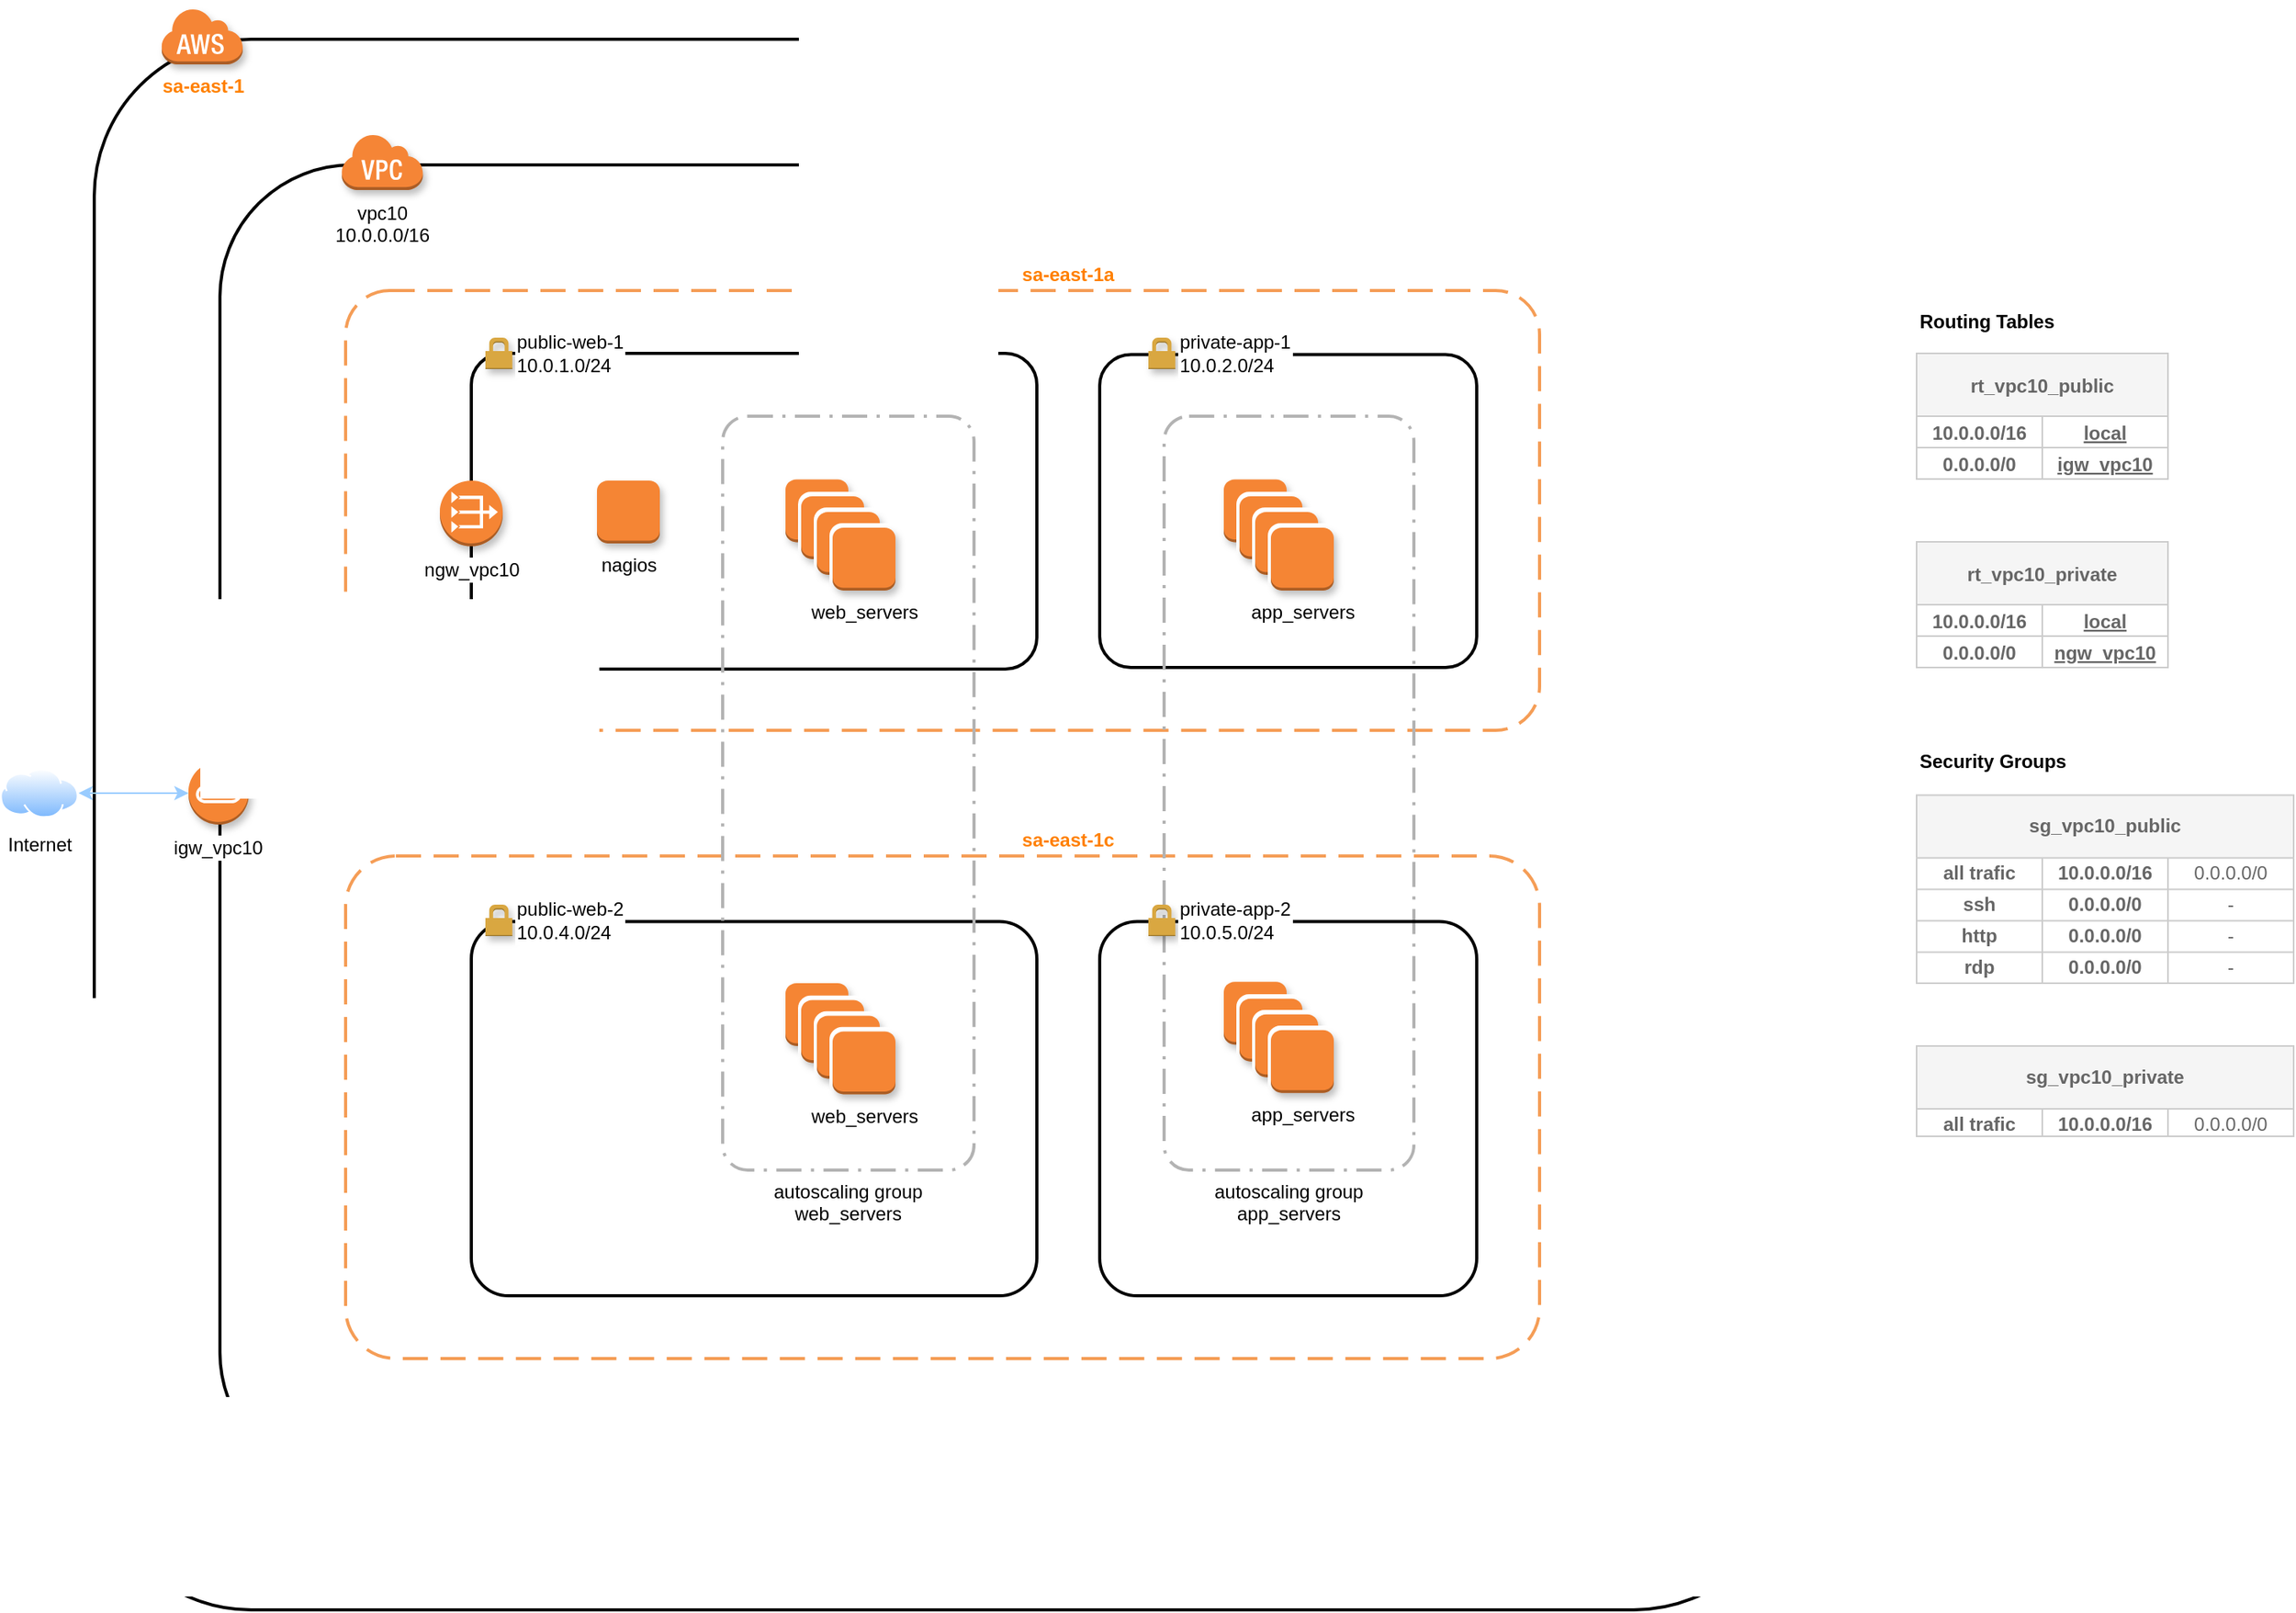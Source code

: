 <mxfile version="13.7.5" type="github">
  <diagram id="ek9SvoUbZJLgTX0v-QCz" name="Page-1">
    <mxGraphModel dx="1929" dy="914" grid="1" gridSize="10" guides="1" tooltips="1" connect="1" arrows="1" fold="1" page="1" pageScale="1" pageWidth="827" pageHeight="1169" math="0" shadow="0">
      <root>
        <mxCell id="0" />
        <mxCell id="1" parent="0" />
        <mxCell id="N_aPm0FDeAfyOkNH4oF6-1" value="" style="rounded=1;arcSize=10;dashed=0;fillColor=none;gradientColor=none;strokeWidth=2;" parent="1" vertex="1">
          <mxGeometry x="-680" y="80" width="1080" height="1000" as="geometry" />
        </mxCell>
        <mxCell id="N_aPm0FDeAfyOkNH4oF6-2" value="" style="rounded=1;arcSize=10;dashed=0;fillColor=none;gradientColor=none;strokeWidth=2;" parent="1" vertex="1">
          <mxGeometry x="-600" y="160" width="920" height="840" as="geometry" />
        </mxCell>
        <mxCell id="N_aPm0FDeAfyOkNH4oF6-3" value="" style="rounded=1;arcSize=10;dashed=1;strokeColor=#F59D56;fillColor=none;gradientColor=none;dashPattern=8 4;strokeWidth=2;" parent="1" vertex="1">
          <mxGeometry x="-520" y="240" width="760" height="280" as="geometry" />
        </mxCell>
        <mxCell id="N_aPm0FDeAfyOkNH4oF6-4" value="" style="rounded=1;arcSize=10;dashed=0;fillColor=none;gradientColor=none;strokeWidth=2;" parent="1" vertex="1">
          <mxGeometry x="-440" y="280" width="360" height="201" as="geometry" />
        </mxCell>
        <mxCell id="N_aPm0FDeAfyOkNH4oF6-5" value="" style="rounded=1;arcSize=10;dashed=1;strokeColor=#F59D56;fillColor=none;gradientColor=none;dashPattern=8 4;strokeWidth=2;" parent="1" vertex="1">
          <mxGeometry x="-520" y="600" width="760" height="320" as="geometry" />
        </mxCell>
        <mxCell id="N_aPm0FDeAfyOkNH4oF6-6" value="&lt;span&gt;vpc10&lt;/span&gt;&lt;span&gt;&lt;br&gt;10.0.0.0/16&lt;/span&gt;" style="dashed=0;html=1;shape=mxgraph.aws3.virtual_private_cloud;fillColor=#F58536;gradientColor=none;dashed=0;labelPosition=center;verticalLabelPosition=bottom;align=center;verticalAlign=top;labelBackgroundColor=#ffffff;labelBorderColor=#FFFFFF;shadow=1;" parent="1" vertex="1">
          <mxGeometry x="-522.83" y="140" width="52" height="36" as="geometry" />
        </mxCell>
        <mxCell id="N_aPm0FDeAfyOkNH4oF6-7" value="&lt;font color=&quot;#ff8000&quot;&gt;&lt;b&gt;sa-east-1&lt;/b&gt;&lt;/font&gt;" style="dashed=0;html=1;shape=mxgraph.aws3.cloud;fillColor=#F58536;gradientColor=none;dashed=0;shadow=1;labelPosition=center;verticalLabelPosition=bottom;align=center;verticalAlign=top;" parent="1" vertex="1">
          <mxGeometry x="-637.5" y="60" width="52" height="36" as="geometry" />
        </mxCell>
        <mxCell id="N_aPm0FDeAfyOkNH4oF6-8" value="&lt;span style=&quot;text-align: left&quot;&gt;public-web-1&lt;br&gt;10.0.1.0/24&lt;/span&gt;" style="dashed=0;html=1;shape=mxgraph.aws3.permissions;fillColor=#D9A741;gradientColor=none;dashed=0;shadow=1;labelPosition=right;verticalLabelPosition=middle;align=left;verticalAlign=middle;labelBackgroundColor=#ffffff;labelBorderColor=#FFFFFF;" parent="1" vertex="1">
          <mxGeometry x="-431.0" y="270" width="17.14" height="20" as="geometry" />
        </mxCell>
        <mxCell id="N_aPm0FDeAfyOkNH4oF6-11" value="sa-east-1a" style="text;html=1;strokeColor=none;fillColor=none;align=center;verticalAlign=middle;whiteSpace=wrap;rounded=0;fontStyle=1;fontColor=#FF8000;" parent="1" vertex="1">
          <mxGeometry x="-440" y="220" width="760" height="20" as="geometry" />
        </mxCell>
        <mxCell id="N_aPm0FDeAfyOkNH4oF6-12" value="sa-east-1c" style="text;html=1;strokeColor=none;fillColor=none;align=center;verticalAlign=middle;whiteSpace=wrap;rounded=0;fontStyle=1;fontColor=#FF8000;" parent="1" vertex="1">
          <mxGeometry x="-440" y="580" width="760" height="20" as="geometry" />
        </mxCell>
        <mxCell id="N_aPm0FDeAfyOkNH4oF6-17" value="&lt;span&gt;igw_vpc10&lt;/span&gt;" style="outlineConnect=0;dashed=0;verticalLabelPosition=bottom;verticalAlign=top;align=center;html=1;shape=mxgraph.aws3.internet_gateway;fillColor=#F58534;gradientColor=none;fontColor=#000000;fontSize=12;labelBackgroundColor=#ffffff;whiteSpace=wrap;labelBorderColor=#FFFFFF;shadow=1;" parent="1" vertex="1">
          <mxGeometry x="-620.0" y="540" width="38.33" height="40" as="geometry" />
        </mxCell>
        <mxCell id="N_aPm0FDeAfyOkNH4oF6-28" value="Internet" style="aspect=fixed;perimeter=ellipsePerimeter;html=1;align=center;shadow=0;dashed=0;spacingTop=3;image;image=img/lib/active_directory/internet_cloud.svg;fontSize=12;fontColor=#000000;" parent="1" vertex="1">
          <mxGeometry x="-740" y="544.25" width="50" height="31.5" as="geometry" />
        </mxCell>
        <mxCell id="N_aPm0FDeAfyOkNH4oF6-47" value="nagios" style="outlineConnect=0;dashed=0;verticalLabelPosition=bottom;verticalAlign=top;align=center;html=1;shape=mxgraph.aws3.instance;fillColor=#F58534;shadow=1;sketch=0;" parent="1" vertex="1">
          <mxGeometry x="-360" y="361" width="40" height="40" as="geometry" />
        </mxCell>
        <mxCell id="N_aPm0FDeAfyOkNH4oF6-164" style="edgeStyle=orthogonalEdgeStyle;rounded=0;orthogonalLoop=1;jettySize=auto;html=1;exitX=1;exitY=0.5;exitDx=0;exitDy=0;entryX=0;entryY=0.5;entryDx=0;entryDy=0;entryPerimeter=0;fillColor=#0050ef;startArrow=classic;startFill=1;endArrow=classic;endFill=1;elbow=vertical;curved=1;strokeColor=#99CCFF;" parent="1" source="N_aPm0FDeAfyOkNH4oF6-28" target="N_aPm0FDeAfyOkNH4oF6-17" edge="1">
          <mxGeometry relative="1" as="geometry">
            <mxPoint x="-600" y="323.992" as="sourcePoint" />
            <mxPoint x="-632.75" y="510.13" as="targetPoint" />
          </mxGeometry>
        </mxCell>
        <mxCell id="N_aPm0FDeAfyOkNH4oF6-165" value="Routing Tables" style="text;html=1;strokeColor=none;fillColor=none;align=left;verticalAlign=middle;whiteSpace=wrap;rounded=1;fontStyle=1;shadow=1;sketch=0;glass=0;" parent="1" vertex="1">
          <mxGeometry x="480" y="250" width="174" height="20" as="geometry" />
        </mxCell>
        <mxCell id="N_aPm0FDeAfyOkNH4oF6-197" value="Security Groups" style="text;html=1;strokeColor=none;fillColor=none;align=left;verticalAlign=middle;whiteSpace=wrap;rounded=1;fontStyle=1;shadow=1;sketch=0;glass=0;" parent="1" vertex="1">
          <mxGeometry x="480" y="530" width="174" height="20" as="geometry" />
        </mxCell>
        <mxCell id="N_aPm0FDeAfyOkNH4oF6-289" value="ngw_vpc10" style="outlineConnect=0;dashed=0;verticalLabelPosition=bottom;verticalAlign=top;align=center;html=1;shape=mxgraph.aws3.vpc_nat_gateway;fillColor=#F58534;gradientColor=none;strokeColor=#CCCCCC;labelBackgroundColor=#ffffff;labelBorderColor=#FFFFFF;shadow=1;" parent="1" vertex="1">
          <mxGeometry x="-460.0" y="361" width="40.02" height="41.76" as="geometry" />
        </mxCell>
        <mxCell id="zP09fTPhJV7iCSvq5EqF-17" value="" style="rounded=1;arcSize=10;dashed=0;gradientColor=none;strokeWidth=2;strokeColor=none;fillColor=#CCE5FF;" vertex="1" parent="1">
          <mxGeometry x="-230" y="370.12" width="40" height="40" as="geometry" />
        </mxCell>
        <mxCell id="zP09fTPhJV7iCSvq5EqF-18" value="" style="outlineConnect=0;dashed=0;verticalLabelPosition=bottom;verticalAlign=top;align=center;html=1;shape=mxgraph.aws3.instance;fillColor=#F58534;shadow=1;sketch=0;" vertex="1" parent="1">
          <mxGeometry x="-240" y="360.25" width="40" height="40" as="geometry" />
        </mxCell>
        <mxCell id="zP09fTPhJV7iCSvq5EqF-22" value="" style="rounded=1;whiteSpace=wrap;html=1;shadow=0;glass=0;sketch=0;strokeColor=#FFFFFF;strokeWidth=4;fillColor=#FFFFFF;gradientColor=none;fontColor=none;" vertex="1" parent="1">
          <mxGeometry x="-230" y="370.12" width="40" height="40" as="geometry" />
        </mxCell>
        <mxCell id="zP09fTPhJV7iCSvq5EqF-20" value="" style="outlineConnect=0;dashed=0;verticalLabelPosition=bottom;verticalAlign=top;align=center;html=1;shape=mxgraph.aws3.instance;fillColor=#F58534;shadow=1;sketch=0;" vertex="1" parent="1">
          <mxGeometry x="-230" y="371" width="40" height="40" as="geometry" />
        </mxCell>
        <mxCell id="zP09fTPhJV7iCSvq5EqF-24" value="" style="rounded=1;arcSize=10;dashed=0;gradientColor=none;strokeWidth=2;strokeColor=none;fillColor=#CCE5FF;" vertex="1" parent="1">
          <mxGeometry x="-220" y="380.12" width="40" height="40" as="geometry" />
        </mxCell>
        <mxCell id="zP09fTPhJV7iCSvq5EqF-25" value="" style="rounded=1;whiteSpace=wrap;html=1;shadow=0;glass=0;sketch=0;strokeColor=#FFFFFF;strokeWidth=4;fillColor=#FFFFFF;gradientColor=none;fontColor=none;" vertex="1" parent="1">
          <mxGeometry x="-220" y="380.12" width="40" height="40" as="geometry" />
        </mxCell>
        <mxCell id="zP09fTPhJV7iCSvq5EqF-26" value="" style="outlineConnect=0;dashed=0;verticalLabelPosition=bottom;verticalAlign=top;align=center;html=1;shape=mxgraph.aws3.instance;fillColor=#F58534;shadow=1;sketch=0;" vertex="1" parent="1">
          <mxGeometry x="-220" y="381" width="40" height="40" as="geometry" />
        </mxCell>
        <mxCell id="zP09fTPhJV7iCSvq5EqF-27" value="" style="rounded=1;arcSize=10;dashed=0;gradientColor=none;strokeWidth=2;strokeColor=none;fillColor=#CCE5FF;" vertex="1" parent="1">
          <mxGeometry x="-210" y="390.12" width="40" height="40" as="geometry" />
        </mxCell>
        <mxCell id="zP09fTPhJV7iCSvq5EqF-28" value="" style="rounded=1;whiteSpace=wrap;html=1;shadow=0;glass=0;sketch=0;strokeColor=#FFFFFF;strokeWidth=4;fillColor=#FFFFFF;gradientColor=none;fontColor=none;" vertex="1" parent="1">
          <mxGeometry x="-210" y="390.12" width="40" height="40" as="geometry" />
        </mxCell>
        <mxCell id="zP09fTPhJV7iCSvq5EqF-29" value="web_servers" style="outlineConnect=0;dashed=0;verticalLabelPosition=bottom;verticalAlign=top;align=center;html=1;shape=mxgraph.aws3.instance;fillColor=#F58534;shadow=1;sketch=0;" vertex="1" parent="1">
          <mxGeometry x="-210" y="391" width="40" height="40" as="geometry" />
        </mxCell>
        <mxCell id="zP09fTPhJV7iCSvq5EqF-30" value="" style="rounded=1;arcSize=10;dashed=0;fillColor=none;gradientColor=none;strokeWidth=2;" vertex="1" parent="1">
          <mxGeometry x="-40" y="280.75" width="240" height="199.25" as="geometry" />
        </mxCell>
        <mxCell id="zP09fTPhJV7iCSvq5EqF-31" value="&lt;span style=&quot;text-align: left&quot;&gt;private-app-1&lt;br&gt;10.0.2.0/24&lt;/span&gt;" style="dashed=0;html=1;shape=mxgraph.aws3.permissions;fillColor=#D9A741;gradientColor=none;dashed=0;shadow=1;labelPosition=right;verticalLabelPosition=middle;align=left;verticalAlign=middle;labelBackgroundColor=#ffffff;labelBorderColor=#FFFFFF;" vertex="1" parent="1">
          <mxGeometry x="-9.0" y="270" width="17.14" height="20" as="geometry" />
        </mxCell>
        <mxCell id="zP09fTPhJV7iCSvq5EqF-54" value="" style="rounded=1;arcSize=10;dashed=0;gradientColor=none;strokeWidth=2;strokeColor=none;fillColor=#CCE5FF;" vertex="1" parent="1">
          <mxGeometry x="49" y="370.12" width="40" height="40" as="geometry" />
        </mxCell>
        <mxCell id="zP09fTPhJV7iCSvq5EqF-55" value="" style="outlineConnect=0;dashed=0;verticalLabelPosition=bottom;verticalAlign=top;align=center;html=1;shape=mxgraph.aws3.instance;fillColor=#F58534;shadow=1;sketch=0;" vertex="1" parent="1">
          <mxGeometry x="39" y="360.25" width="40" height="40" as="geometry" />
        </mxCell>
        <mxCell id="zP09fTPhJV7iCSvq5EqF-56" value="" style="rounded=1;whiteSpace=wrap;html=1;shadow=0;glass=0;sketch=0;strokeColor=#FFFFFF;strokeWidth=4;fillColor=#FFFFFF;gradientColor=none;fontColor=none;" vertex="1" parent="1">
          <mxGeometry x="49" y="370.12" width="40" height="40" as="geometry" />
        </mxCell>
        <mxCell id="zP09fTPhJV7iCSvq5EqF-57" value="" style="outlineConnect=0;dashed=0;verticalLabelPosition=bottom;verticalAlign=top;align=center;html=1;shape=mxgraph.aws3.instance;fillColor=#F58534;shadow=1;sketch=0;" vertex="1" parent="1">
          <mxGeometry x="49" y="371" width="40" height="40" as="geometry" />
        </mxCell>
        <mxCell id="zP09fTPhJV7iCSvq5EqF-58" value="" style="rounded=1;arcSize=10;dashed=0;gradientColor=none;strokeWidth=2;strokeColor=none;fillColor=#CCE5FF;" vertex="1" parent="1">
          <mxGeometry x="59" y="380.12" width="40" height="40" as="geometry" />
        </mxCell>
        <mxCell id="zP09fTPhJV7iCSvq5EqF-59" value="" style="rounded=1;whiteSpace=wrap;html=1;shadow=0;glass=0;sketch=0;strokeColor=#FFFFFF;strokeWidth=4;fillColor=#FFFFFF;gradientColor=none;fontColor=none;" vertex="1" parent="1">
          <mxGeometry x="59" y="380.12" width="40" height="40" as="geometry" />
        </mxCell>
        <mxCell id="zP09fTPhJV7iCSvq5EqF-60" value="" style="outlineConnect=0;dashed=0;verticalLabelPosition=bottom;verticalAlign=top;align=center;html=1;shape=mxgraph.aws3.instance;fillColor=#F58534;shadow=1;sketch=0;" vertex="1" parent="1">
          <mxGeometry x="59" y="381" width="40" height="40" as="geometry" />
        </mxCell>
        <mxCell id="zP09fTPhJV7iCSvq5EqF-61" value="" style="rounded=1;arcSize=10;dashed=0;gradientColor=none;strokeWidth=2;strokeColor=none;fillColor=#CCE5FF;" vertex="1" parent="1">
          <mxGeometry x="69" y="390.12" width="40" height="40" as="geometry" />
        </mxCell>
        <mxCell id="zP09fTPhJV7iCSvq5EqF-62" value="" style="rounded=1;whiteSpace=wrap;html=1;shadow=0;glass=0;sketch=0;strokeColor=#FFFFFF;strokeWidth=4;fillColor=#FFFFFF;gradientColor=none;fontColor=none;" vertex="1" parent="1">
          <mxGeometry x="69" y="390.12" width="40" height="40" as="geometry" />
        </mxCell>
        <mxCell id="zP09fTPhJV7iCSvq5EqF-63" value="app_servers" style="outlineConnect=0;dashed=0;verticalLabelPosition=bottom;verticalAlign=top;align=center;html=1;shape=mxgraph.aws3.instance;fillColor=#F58534;shadow=1;sketch=0;" vertex="1" parent="1">
          <mxGeometry x="69" y="391" width="40" height="40" as="geometry" />
        </mxCell>
        <mxCell id="zP09fTPhJV7iCSvq5EqF-116" value="" style="rounded=1;arcSize=10;dashed=0;fillColor=none;gradientColor=none;strokeWidth=2;" vertex="1" parent="1">
          <mxGeometry x="-440" y="641.75" width="360" height="238.25" as="geometry" />
        </mxCell>
        <mxCell id="zP09fTPhJV7iCSvq5EqF-117" value="&lt;span style=&quot;text-align: left&quot;&gt;public-web-2&lt;br&gt;10.0.4.0/24&lt;/span&gt;" style="dashed=0;html=1;shape=mxgraph.aws3.permissions;fillColor=#D9A741;gradientColor=none;dashed=0;shadow=1;labelPosition=right;verticalLabelPosition=middle;align=left;verticalAlign=middle;labelBackgroundColor=#ffffff;labelBorderColor=#FFFFFF;" vertex="1" parent="1">
          <mxGeometry x="-431.0" y="631" width="17.14" height="20" as="geometry" />
        </mxCell>
        <mxCell id="zP09fTPhJV7iCSvq5EqF-120" value="" style="rounded=1;arcSize=10;dashed=0;gradientColor=none;strokeWidth=2;strokeColor=none;fillColor=#CCE5FF;" vertex="1" parent="1">
          <mxGeometry x="-230" y="690.87" width="40" height="40" as="geometry" />
        </mxCell>
        <mxCell id="zP09fTPhJV7iCSvq5EqF-121" value="" style="outlineConnect=0;dashed=0;verticalLabelPosition=bottom;verticalAlign=top;align=center;html=1;shape=mxgraph.aws3.instance;fillColor=#F58534;shadow=1;sketch=0;" vertex="1" parent="1">
          <mxGeometry x="-240" y="681" width="40" height="40" as="geometry" />
        </mxCell>
        <mxCell id="zP09fTPhJV7iCSvq5EqF-122" value="" style="rounded=1;whiteSpace=wrap;html=1;shadow=0;glass=0;sketch=0;strokeColor=#FFFFFF;strokeWidth=4;fillColor=#FFFFFF;gradientColor=none;fontColor=none;" vertex="1" parent="1">
          <mxGeometry x="-230" y="690.87" width="40" height="40" as="geometry" />
        </mxCell>
        <mxCell id="zP09fTPhJV7iCSvq5EqF-123" value="" style="outlineConnect=0;dashed=0;verticalLabelPosition=bottom;verticalAlign=top;align=center;html=1;shape=mxgraph.aws3.instance;fillColor=#F58534;shadow=1;sketch=0;" vertex="1" parent="1">
          <mxGeometry x="-230" y="691.75" width="40" height="40" as="geometry" />
        </mxCell>
        <mxCell id="zP09fTPhJV7iCSvq5EqF-124" value="" style="rounded=1;arcSize=10;dashed=0;gradientColor=none;strokeWidth=2;strokeColor=none;fillColor=#CCE5FF;" vertex="1" parent="1">
          <mxGeometry x="-220" y="700.87" width="40" height="40" as="geometry" />
        </mxCell>
        <mxCell id="zP09fTPhJV7iCSvq5EqF-125" value="" style="rounded=1;whiteSpace=wrap;html=1;shadow=0;glass=0;sketch=0;strokeColor=#FFFFFF;strokeWidth=4;fillColor=#FFFFFF;gradientColor=none;fontColor=none;" vertex="1" parent="1">
          <mxGeometry x="-220" y="700.87" width="40" height="40" as="geometry" />
        </mxCell>
        <mxCell id="zP09fTPhJV7iCSvq5EqF-126" value="" style="outlineConnect=0;dashed=0;verticalLabelPosition=bottom;verticalAlign=top;align=center;html=1;shape=mxgraph.aws3.instance;fillColor=#F58534;shadow=1;sketch=0;" vertex="1" parent="1">
          <mxGeometry x="-220" y="701.75" width="40" height="40" as="geometry" />
        </mxCell>
        <mxCell id="zP09fTPhJV7iCSvq5EqF-127" value="" style="rounded=1;arcSize=10;dashed=0;gradientColor=none;strokeWidth=2;strokeColor=none;fillColor=#CCE5FF;" vertex="1" parent="1">
          <mxGeometry x="-210" y="710.87" width="40" height="40" as="geometry" />
        </mxCell>
        <mxCell id="zP09fTPhJV7iCSvq5EqF-128" value="" style="rounded=1;whiteSpace=wrap;html=1;shadow=0;glass=0;sketch=0;strokeColor=#FFFFFF;strokeWidth=4;fillColor=#FFFFFF;gradientColor=none;fontColor=none;" vertex="1" parent="1">
          <mxGeometry x="-210" y="710.87" width="40" height="40" as="geometry" />
        </mxCell>
        <mxCell id="zP09fTPhJV7iCSvq5EqF-129" value="web_servers" style="outlineConnect=0;dashed=0;verticalLabelPosition=bottom;verticalAlign=top;align=center;html=1;shape=mxgraph.aws3.instance;fillColor=#F58534;shadow=1;sketch=0;" vertex="1" parent="1">
          <mxGeometry x="-210" y="711.75" width="40" height="40" as="geometry" />
        </mxCell>
        <mxCell id="zP09fTPhJV7iCSvq5EqF-148" value="autoscaling group&#xa;web_servers" style="rounded=1;arcSize=10;dashed=1;fillColor=none;gradientColor=none;dashPattern=8 3 1 3;strokeWidth=2;shadow=0;glass=0;sketch=0;fontColor=none;html=0;strokeColor=#B3B3B3;labelPosition=center;verticalLabelPosition=bottom;align=center;verticalAlign=top;whiteSpace=wrap;" vertex="1" parent="1">
          <mxGeometry x="-280" y="320" width="160" height="480" as="geometry" />
        </mxCell>
        <mxCell id="zP09fTPhJV7iCSvq5EqF-150" value="autoscaling group&#xa;app_servers" style="rounded=1;arcSize=10;dashed=1;fillColor=none;gradientColor=none;dashPattern=8 3 1 3;strokeWidth=2;shadow=0;glass=0;sketch=0;fontColor=none;html=0;strokeColor=#B3B3B3;labelPosition=center;verticalLabelPosition=bottom;align=center;verticalAlign=top;whiteSpace=wrap;" vertex="1" parent="1">
          <mxGeometry x="1" y="320" width="159" height="480" as="geometry" />
        </mxCell>
        <mxCell id="zP09fTPhJV7iCSvq5EqF-151" value="" style="rounded=1;arcSize=10;dashed=0;fillColor=none;gradientColor=none;strokeWidth=2;" vertex="1" parent="1">
          <mxGeometry x="-40" y="641.75" width="240" height="238.25" as="geometry" />
        </mxCell>
        <mxCell id="zP09fTPhJV7iCSvq5EqF-152" value="&lt;span style=&quot;text-align: left&quot;&gt;private-app-2&lt;br&gt;10.0.5.0/24&lt;/span&gt;" style="dashed=0;html=1;shape=mxgraph.aws3.permissions;fillColor=#D9A741;gradientColor=none;dashed=0;shadow=1;labelPosition=right;verticalLabelPosition=middle;align=left;verticalAlign=middle;labelBackgroundColor=#ffffff;labelBorderColor=#FFFFFF;" vertex="1" parent="1">
          <mxGeometry x="-9.0" y="631" width="17.14" height="20" as="geometry" />
        </mxCell>
        <mxCell id="zP09fTPhJV7iCSvq5EqF-153" value="" style="rounded=1;arcSize=10;dashed=0;gradientColor=none;strokeWidth=2;strokeColor=none;fillColor=#CCE5FF;" vertex="1" parent="1">
          <mxGeometry x="49" y="689.99" width="40" height="40" as="geometry" />
        </mxCell>
        <mxCell id="zP09fTPhJV7iCSvq5EqF-154" value="" style="outlineConnect=0;dashed=0;verticalLabelPosition=bottom;verticalAlign=top;align=center;html=1;shape=mxgraph.aws3.instance;fillColor=#F58534;shadow=1;sketch=0;" vertex="1" parent="1">
          <mxGeometry x="39" y="680.12" width="40" height="40" as="geometry" />
        </mxCell>
        <mxCell id="zP09fTPhJV7iCSvq5EqF-155" value="" style="rounded=1;whiteSpace=wrap;html=1;shadow=0;glass=0;sketch=0;strokeColor=#FFFFFF;strokeWidth=4;fillColor=#FFFFFF;gradientColor=none;fontColor=none;" vertex="1" parent="1">
          <mxGeometry x="49" y="689.99" width="40" height="40" as="geometry" />
        </mxCell>
        <mxCell id="zP09fTPhJV7iCSvq5EqF-156" value="" style="outlineConnect=0;dashed=0;verticalLabelPosition=bottom;verticalAlign=top;align=center;html=1;shape=mxgraph.aws3.instance;fillColor=#F58534;shadow=1;sketch=0;" vertex="1" parent="1">
          <mxGeometry x="49" y="690.87" width="40" height="40" as="geometry" />
        </mxCell>
        <mxCell id="zP09fTPhJV7iCSvq5EqF-157" value="" style="rounded=1;arcSize=10;dashed=0;gradientColor=none;strokeWidth=2;strokeColor=none;fillColor=#CCE5FF;" vertex="1" parent="1">
          <mxGeometry x="59" y="699.99" width="40" height="40" as="geometry" />
        </mxCell>
        <mxCell id="zP09fTPhJV7iCSvq5EqF-158" value="" style="rounded=1;whiteSpace=wrap;html=1;shadow=0;glass=0;sketch=0;strokeColor=#FFFFFF;strokeWidth=4;fillColor=#FFFFFF;gradientColor=none;fontColor=none;" vertex="1" parent="1">
          <mxGeometry x="59" y="699.99" width="40" height="40" as="geometry" />
        </mxCell>
        <mxCell id="zP09fTPhJV7iCSvq5EqF-159" value="" style="outlineConnect=0;dashed=0;verticalLabelPosition=bottom;verticalAlign=top;align=center;html=1;shape=mxgraph.aws3.instance;fillColor=#F58534;shadow=1;sketch=0;" vertex="1" parent="1">
          <mxGeometry x="59" y="700.87" width="40" height="40" as="geometry" />
        </mxCell>
        <mxCell id="zP09fTPhJV7iCSvq5EqF-160" value="" style="rounded=1;arcSize=10;dashed=0;gradientColor=none;strokeWidth=2;strokeColor=none;fillColor=#CCE5FF;" vertex="1" parent="1">
          <mxGeometry x="69" y="709.99" width="40" height="40" as="geometry" />
        </mxCell>
        <mxCell id="zP09fTPhJV7iCSvq5EqF-161" value="" style="rounded=1;whiteSpace=wrap;html=1;shadow=0;glass=0;sketch=0;strokeColor=#FFFFFF;strokeWidth=4;fillColor=#FFFFFF;gradientColor=none;fontColor=none;" vertex="1" parent="1">
          <mxGeometry x="69" y="709.99" width="40" height="40" as="geometry" />
        </mxCell>
        <mxCell id="zP09fTPhJV7iCSvq5EqF-162" value="app_servers" style="outlineConnect=0;dashed=0;verticalLabelPosition=bottom;verticalAlign=top;align=center;html=1;shape=mxgraph.aws3.instance;fillColor=#F58534;shadow=1;sketch=0;" vertex="1" parent="1">
          <mxGeometry x="69" y="710.87" width="40" height="40" as="geometry" />
        </mxCell>
        <mxCell id="N_aPm0FDeAfyOkNH4oF6-74" value="rt_vpc10_public" style="shape=table;startSize=40;container=1;collapsible=1;childLayout=tableLayout;fixedRows=1;rowLines=0;fontStyle=1;align=center;resizeLast=1;fillColor=#f5f5f5;strokeColor=#CCCCCC;spacingLeft=0;fontColor=#666666;" parent="1" vertex="1">
          <mxGeometry x="480" y="280" width="160" height="80" as="geometry">
            <mxRectangle x="1010" y="180" width="60" height="30" as="alternateBounds" />
          </mxGeometry>
        </mxCell>
        <mxCell id="N_aPm0FDeAfyOkNH4oF6-78" value="" style="shape=partialRectangle;collapsible=0;dropTarget=0;pointerEvents=0;fillColor=none;top=0;left=0;bottom=1;right=0;points=[[0,0.5],[1,0.5]];portConstraint=eastwest;strokeColor=#CCCCCC;align=center;spacingLeft=0;fontColor=#666666;" parent="N_aPm0FDeAfyOkNH4oF6-74" vertex="1">
          <mxGeometry y="40" width="160" height="20" as="geometry" />
        </mxCell>
        <mxCell id="N_aPm0FDeAfyOkNH4oF6-79" value="10.0.0.0/16" style="shape=partialRectangle;connectable=0;fillColor=none;top=0;left=0;bottom=0;right=0;fontStyle=1;overflow=hidden;strokeColor=#CCCCCC;align=center;spacingLeft=0;fontColor=#666666;" parent="N_aPm0FDeAfyOkNH4oF6-78" vertex="1">
          <mxGeometry width="80" height="20" as="geometry" />
        </mxCell>
        <mxCell id="N_aPm0FDeAfyOkNH4oF6-80" value="local" style="shape=partialRectangle;connectable=0;fillColor=none;top=0;left=0;bottom=0;right=0;align=center;spacingLeft=0;fontStyle=5;overflow=hidden;strokeColor=#CCCCCC;fontColor=#666666;" parent="N_aPm0FDeAfyOkNH4oF6-78" vertex="1">
          <mxGeometry x="80" width="80" height="20" as="geometry" />
        </mxCell>
        <mxCell id="N_aPm0FDeAfyOkNH4oF6-145" value="" style="shape=partialRectangle;collapsible=0;dropTarget=0;pointerEvents=0;fillColor=none;top=0;left=0;bottom=1;right=0;points=[[0,0.5],[1,0.5]];portConstraint=eastwest;strokeColor=#CCCCCC;align=center;spacingLeft=0;fontColor=#666666;" parent="N_aPm0FDeAfyOkNH4oF6-74" vertex="1">
          <mxGeometry y="60" width="160" height="20" as="geometry" />
        </mxCell>
        <mxCell id="N_aPm0FDeAfyOkNH4oF6-146" value="0.0.0.0/0" style="shape=partialRectangle;connectable=0;fillColor=none;top=0;left=0;bottom=0;right=0;fontStyle=1;overflow=hidden;strokeColor=#CCCCCC;align=center;spacingLeft=0;fontColor=#666666;" parent="N_aPm0FDeAfyOkNH4oF6-145" vertex="1">
          <mxGeometry width="80" height="20" as="geometry" />
        </mxCell>
        <mxCell id="N_aPm0FDeAfyOkNH4oF6-147" value="igw_vpc10" style="shape=partialRectangle;connectable=0;fillColor=none;top=0;left=0;bottom=0;right=0;align=center;spacingLeft=0;fontStyle=5;overflow=hidden;strokeColor=#CCCCCC;fontColor=#666666;" parent="N_aPm0FDeAfyOkNH4oF6-145" vertex="1">
          <mxGeometry x="80" width="80" height="20" as="geometry" />
        </mxCell>
        <mxCell id="N_aPm0FDeAfyOkNH4oF6-99" value="rt_vpc10_private" style="shape=table;startSize=40;container=1;collapsible=1;childLayout=tableLayout;fixedRows=1;rowLines=0;fontStyle=1;align=center;resizeLast=1;fillColor=#f5f5f5;strokeColor=#CCCCCC;spacingLeft=0;fontColor=#666666;" parent="1" vertex="1">
          <mxGeometry x="480" y="400" width="160" height="80" as="geometry">
            <mxRectangle x="1010" y="180" width="60" height="30" as="alternateBounds" />
          </mxGeometry>
        </mxCell>
        <mxCell id="N_aPm0FDeAfyOkNH4oF6-100" value="" style="shape=partialRectangle;collapsible=0;dropTarget=0;pointerEvents=0;fillColor=none;top=0;left=0;bottom=1;right=0;points=[[0,0.5],[1,0.5]];portConstraint=eastwest;strokeColor=#CCCCCC;align=center;spacingLeft=0;fontColor=#666666;" parent="N_aPm0FDeAfyOkNH4oF6-99" vertex="1">
          <mxGeometry y="40" width="160" height="20" as="geometry" />
        </mxCell>
        <mxCell id="N_aPm0FDeAfyOkNH4oF6-101" value="10.0.0.0/16" style="shape=partialRectangle;connectable=0;fillColor=none;top=0;left=0;bottom=0;right=0;fontStyle=1;overflow=hidden;strokeColor=#CCCCCC;align=center;spacingLeft=0;fontColor=#666666;" parent="N_aPm0FDeAfyOkNH4oF6-100" vertex="1">
          <mxGeometry width="80" height="20" as="geometry" />
        </mxCell>
        <mxCell id="N_aPm0FDeAfyOkNH4oF6-102" value="local" style="shape=partialRectangle;connectable=0;fillColor=none;top=0;left=0;bottom=0;right=0;align=center;spacingLeft=0;fontStyle=5;overflow=hidden;strokeColor=#CCCCCC;fontColor=#666666;" parent="N_aPm0FDeAfyOkNH4oF6-100" vertex="1">
          <mxGeometry x="80" width="80" height="20" as="geometry" />
        </mxCell>
        <mxCell id="N_aPm0FDeAfyOkNH4oF6-294" value="" style="shape=partialRectangle;collapsible=0;dropTarget=0;pointerEvents=0;fillColor=none;top=0;left=0;bottom=1;right=0;points=[[0,0.5],[1,0.5]];portConstraint=eastwest;strokeColor=#CCCCCC;align=center;spacingLeft=0;fontColor=#666666;" parent="N_aPm0FDeAfyOkNH4oF6-99" vertex="1">
          <mxGeometry y="60" width="160" height="20" as="geometry" />
        </mxCell>
        <mxCell id="N_aPm0FDeAfyOkNH4oF6-295" value="0.0.0.0/0" style="shape=partialRectangle;connectable=0;fillColor=none;top=0;left=0;bottom=0;right=0;fontStyle=1;overflow=hidden;strokeColor=#CCCCCC;align=center;spacingLeft=0;fontColor=#666666;" parent="N_aPm0FDeAfyOkNH4oF6-294" vertex="1">
          <mxGeometry width="80" height="20" as="geometry" />
        </mxCell>
        <mxCell id="N_aPm0FDeAfyOkNH4oF6-296" value="ngw_vpc10" style="shape=partialRectangle;connectable=0;fillColor=none;top=0;left=0;bottom=0;right=0;align=center;spacingLeft=0;fontStyle=5;overflow=hidden;strokeColor=#CCCCCC;fontColor=#666666;" parent="N_aPm0FDeAfyOkNH4oF6-294" vertex="1">
          <mxGeometry x="80" width="80" height="20" as="geometry" />
        </mxCell>
        <mxCell id="N_aPm0FDeAfyOkNH4oF6-228" value="sg_vpc10_public" style="shape=table;html=1;whiteSpace=wrap;startSize=40;container=1;collapsible=0;childLayout=tableLayout;strokeColor=#CCCCCC;fillColor=#f5f5f5;align=center;fontStyle=1;spacingLeft=0;fontColor=#666666;" parent="1" vertex="1">
          <mxGeometry x="480" y="561.25" width="240" height="119.75" as="geometry" />
        </mxCell>
        <mxCell id="N_aPm0FDeAfyOkNH4oF6-229" value="" style="shape=partialRectangle;html=1;whiteSpace=wrap;collapsible=0;dropTarget=0;pointerEvents=0;fillColor=none;top=0;left=0;bottom=0;right=0;points=[[0,0.5],[1,0.5]];portConstraint=eastwest;spacingLeft=0;align=center;fontColor=#666666;" parent="N_aPm0FDeAfyOkNH4oF6-228" vertex="1">
          <mxGeometry y="40" width="240" height="20" as="geometry" />
        </mxCell>
        <mxCell id="N_aPm0FDeAfyOkNH4oF6-230" value="&lt;span style=&quot;font-weight: 700;&quot;&gt;all trafic&lt;/span&gt;" style="shape=partialRectangle;html=1;whiteSpace=wrap;connectable=0;fillColor=none;top=0;left=0;bottom=0;right=0;overflow=hidden;spacingLeft=0;align=center;fontColor=#666666;" parent="N_aPm0FDeAfyOkNH4oF6-229" vertex="1">
          <mxGeometry width="80" height="20" as="geometry" />
        </mxCell>
        <mxCell id="N_aPm0FDeAfyOkNH4oF6-231" value="&lt;span style=&quot;font-weight: 700&quot;&gt;10.0.0.0/16&lt;/span&gt;&lt;span style=&quot;font-weight: 700&quot;&gt;&lt;br&gt;&lt;/span&gt;" style="shape=partialRectangle;html=1;whiteSpace=wrap;connectable=0;fillColor=none;top=0;left=0;bottom=0;right=0;overflow=hidden;spacingLeft=0;align=center;fontColor=#666666;" parent="N_aPm0FDeAfyOkNH4oF6-229" vertex="1">
          <mxGeometry x="80" width="80" height="20" as="geometry" />
        </mxCell>
        <mxCell id="N_aPm0FDeAfyOkNH4oF6-232" value="0.0.0.0/0" style="shape=partialRectangle;html=1;whiteSpace=wrap;connectable=0;fillColor=none;top=0;left=0;bottom=0;right=0;overflow=hidden;spacingLeft=0;align=center;fontColor=#666666;" parent="N_aPm0FDeAfyOkNH4oF6-229" vertex="1">
          <mxGeometry x="160" width="80" height="20" as="geometry" />
        </mxCell>
        <mxCell id="N_aPm0FDeAfyOkNH4oF6-237" value="" style="shape=partialRectangle;html=1;whiteSpace=wrap;collapsible=0;dropTarget=0;pointerEvents=0;fillColor=none;top=0;left=0;bottom=0;right=0;points=[[0,0.5],[1,0.5]];portConstraint=eastwest;spacingLeft=0;align=center;fontColor=#666666;" parent="N_aPm0FDeAfyOkNH4oF6-228" vertex="1">
          <mxGeometry y="60" width="240" height="20" as="geometry" />
        </mxCell>
        <mxCell id="N_aPm0FDeAfyOkNH4oF6-238" value="&lt;span style=&quot;font-weight: 700;&quot;&gt;ssh&lt;/span&gt;" style="shape=partialRectangle;html=1;whiteSpace=wrap;connectable=0;fillColor=none;top=0;left=0;bottom=0;right=0;overflow=hidden;spacingLeft=0;align=center;fontColor=#666666;" parent="N_aPm0FDeAfyOkNH4oF6-237" vertex="1">
          <mxGeometry width="80" height="20" as="geometry" />
        </mxCell>
        <mxCell id="N_aPm0FDeAfyOkNH4oF6-239" value="&lt;span style=&quot;font-weight: 700;&quot;&gt;0.0.0.0/0&lt;/span&gt;" style="shape=partialRectangle;html=1;whiteSpace=wrap;connectable=0;fillColor=none;top=0;left=0;bottom=0;right=0;overflow=hidden;spacingLeft=0;align=center;fontColor=#666666;" parent="N_aPm0FDeAfyOkNH4oF6-237" vertex="1">
          <mxGeometry x="80" width="80" height="20" as="geometry" />
        </mxCell>
        <mxCell id="N_aPm0FDeAfyOkNH4oF6-240" value="-" style="shape=partialRectangle;html=1;whiteSpace=wrap;connectable=0;fillColor=none;top=0;left=0;bottom=0;right=0;overflow=hidden;spacingLeft=0;align=center;fontColor=#666666;" parent="N_aPm0FDeAfyOkNH4oF6-237" vertex="1">
          <mxGeometry x="160" width="80" height="20" as="geometry" />
        </mxCell>
        <mxCell id="N_aPm0FDeAfyOkNH4oF6-263" value="" style="shape=partialRectangle;html=1;whiteSpace=wrap;collapsible=0;dropTarget=0;pointerEvents=0;fillColor=none;top=0;left=0;bottom=0;right=0;points=[[0,0.5],[1,0.5]];portConstraint=eastwest;spacingLeft=0;align=center;fontColor=#666666;" parent="N_aPm0FDeAfyOkNH4oF6-228" vertex="1">
          <mxGeometry y="80" width="240" height="20" as="geometry" />
        </mxCell>
        <mxCell id="N_aPm0FDeAfyOkNH4oF6-264" value="&lt;span style=&quot;font-weight: 700;&quot;&gt;http&lt;/span&gt;" style="shape=partialRectangle;html=1;whiteSpace=wrap;connectable=0;fillColor=none;top=0;left=0;bottom=0;right=0;overflow=hidden;spacingLeft=0;align=center;fontColor=#666666;" parent="N_aPm0FDeAfyOkNH4oF6-263" vertex="1">
          <mxGeometry width="80" height="20" as="geometry" />
        </mxCell>
        <mxCell id="N_aPm0FDeAfyOkNH4oF6-265" value="&lt;span style=&quot;font-weight: 700;&quot;&gt;0.0.0.0/0&lt;/span&gt;" style="shape=partialRectangle;html=1;whiteSpace=wrap;connectable=0;fillColor=none;top=0;left=0;bottom=0;right=0;overflow=hidden;spacingLeft=0;align=center;fontColor=#666666;" parent="N_aPm0FDeAfyOkNH4oF6-263" vertex="1">
          <mxGeometry x="80" width="80" height="20" as="geometry" />
        </mxCell>
        <mxCell id="N_aPm0FDeAfyOkNH4oF6-266" value="-" style="shape=partialRectangle;html=1;whiteSpace=wrap;connectable=0;fillColor=none;top=0;left=0;bottom=0;right=0;overflow=hidden;spacingLeft=0;align=center;fontColor=#666666;" parent="N_aPm0FDeAfyOkNH4oF6-263" vertex="1">
          <mxGeometry x="160" width="80" height="20" as="geometry" />
        </mxCell>
        <mxCell id="N_aPm0FDeAfyOkNH4oF6-319" value="" style="shape=partialRectangle;html=1;whiteSpace=wrap;collapsible=0;dropTarget=0;pointerEvents=0;fillColor=none;top=0;left=0;bottom=0;right=0;points=[[0,0.5],[1,0.5]];portConstraint=eastwest;spacingLeft=0;align=center;fontColor=#666666;" parent="N_aPm0FDeAfyOkNH4oF6-228" vertex="1">
          <mxGeometry y="100" width="240" height="20" as="geometry" />
        </mxCell>
        <mxCell id="N_aPm0FDeAfyOkNH4oF6-320" value="&lt;span style=&quot;font-weight: 700;&quot;&gt;rdp&lt;/span&gt;" style="shape=partialRectangle;html=1;whiteSpace=wrap;connectable=0;fillColor=none;top=0;left=0;bottom=0;right=0;overflow=hidden;spacingLeft=0;align=center;fontColor=#666666;" parent="N_aPm0FDeAfyOkNH4oF6-319" vertex="1">
          <mxGeometry width="80" height="20" as="geometry" />
        </mxCell>
        <mxCell id="N_aPm0FDeAfyOkNH4oF6-321" value="&lt;span style=&quot;font-weight: 700;&quot;&gt;0.0.0.0/0&lt;/span&gt;" style="shape=partialRectangle;html=1;whiteSpace=wrap;connectable=0;fillColor=none;top=0;left=0;bottom=0;right=0;overflow=hidden;spacingLeft=0;align=center;fontColor=#666666;" parent="N_aPm0FDeAfyOkNH4oF6-319" vertex="1">
          <mxGeometry x="80" width="80" height="20" as="geometry" />
        </mxCell>
        <mxCell id="N_aPm0FDeAfyOkNH4oF6-322" value="-" style="shape=partialRectangle;html=1;whiteSpace=wrap;connectable=0;fillColor=none;top=0;left=0;bottom=0;right=0;overflow=hidden;spacingLeft=0;align=center;fontColor=#666666;" parent="N_aPm0FDeAfyOkNH4oF6-319" vertex="1">
          <mxGeometry x="160" width="80" height="20" as="geometry" />
        </mxCell>
        <mxCell id="N_aPm0FDeAfyOkNH4oF6-242" value="sg_vpc10_private" style="shape=table;html=1;whiteSpace=wrap;startSize=40;container=1;collapsible=0;childLayout=tableLayout;strokeColor=#CCCCCC;fillColor=#f5f5f5;align=center;fontStyle=1;spacingLeft=0;fontColor=#666666;" parent="1" vertex="1">
          <mxGeometry x="480" y="721" width="240" height="57.52" as="geometry" />
        </mxCell>
        <mxCell id="N_aPm0FDeAfyOkNH4oF6-243" value="" style="shape=partialRectangle;html=1;whiteSpace=wrap;collapsible=0;dropTarget=0;pointerEvents=0;fillColor=none;top=0;left=0;bottom=0;right=0;points=[[0,0.5],[1,0.5]];portConstraint=eastwest;spacingLeft=0;align=center;fontColor=#666666;" parent="N_aPm0FDeAfyOkNH4oF6-242" vertex="1">
          <mxGeometry y="40" width="240" height="18" as="geometry" />
        </mxCell>
        <mxCell id="N_aPm0FDeAfyOkNH4oF6-244" value="&lt;span style=&quot;font-weight: 700;&quot;&gt;all trafic&lt;/span&gt;" style="shape=partialRectangle;html=1;whiteSpace=wrap;connectable=0;fillColor=none;top=0;left=0;bottom=0;right=0;overflow=hidden;spacingLeft=0;align=center;fontColor=#666666;" parent="N_aPm0FDeAfyOkNH4oF6-243" vertex="1">
          <mxGeometry width="80" height="18" as="geometry" />
        </mxCell>
        <mxCell id="N_aPm0FDeAfyOkNH4oF6-245" value="&lt;span style=&quot;font-weight: 700&quot;&gt;10.0.0.0/16&lt;/span&gt;&lt;span style=&quot;font-weight: 700&quot;&gt;&lt;br&gt;&lt;/span&gt;" style="shape=partialRectangle;html=1;whiteSpace=wrap;connectable=0;fillColor=none;top=0;left=0;bottom=0;right=0;overflow=hidden;spacingLeft=0;align=center;fontColor=#666666;" parent="N_aPm0FDeAfyOkNH4oF6-243" vertex="1">
          <mxGeometry x="80" width="80" height="18" as="geometry" />
        </mxCell>
        <mxCell id="N_aPm0FDeAfyOkNH4oF6-246" value="0.0.0.0/0" style="shape=partialRectangle;html=1;whiteSpace=wrap;connectable=0;fillColor=none;top=0;left=0;bottom=0;right=0;overflow=hidden;spacingLeft=0;align=center;fontColor=#666666;" parent="N_aPm0FDeAfyOkNH4oF6-243" vertex="1">
          <mxGeometry x="160" width="80" height="18" as="geometry" />
        </mxCell>
      </root>
    </mxGraphModel>
  </diagram>
</mxfile>
